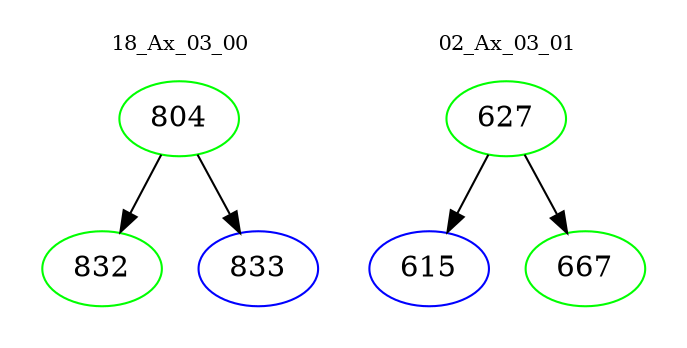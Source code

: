 digraph{
subgraph cluster_0 {
color = white
label = "18_Ax_03_00";
fontsize=10;
T0_804 [label="804", color="green"]
T0_804 -> T0_832 [color="black"]
T0_832 [label="832", color="green"]
T0_804 -> T0_833 [color="black"]
T0_833 [label="833", color="blue"]
}
subgraph cluster_1 {
color = white
label = "02_Ax_03_01";
fontsize=10;
T1_627 [label="627", color="green"]
T1_627 -> T1_615 [color="black"]
T1_615 [label="615", color="blue"]
T1_627 -> T1_667 [color="black"]
T1_667 [label="667", color="green"]
}
}
